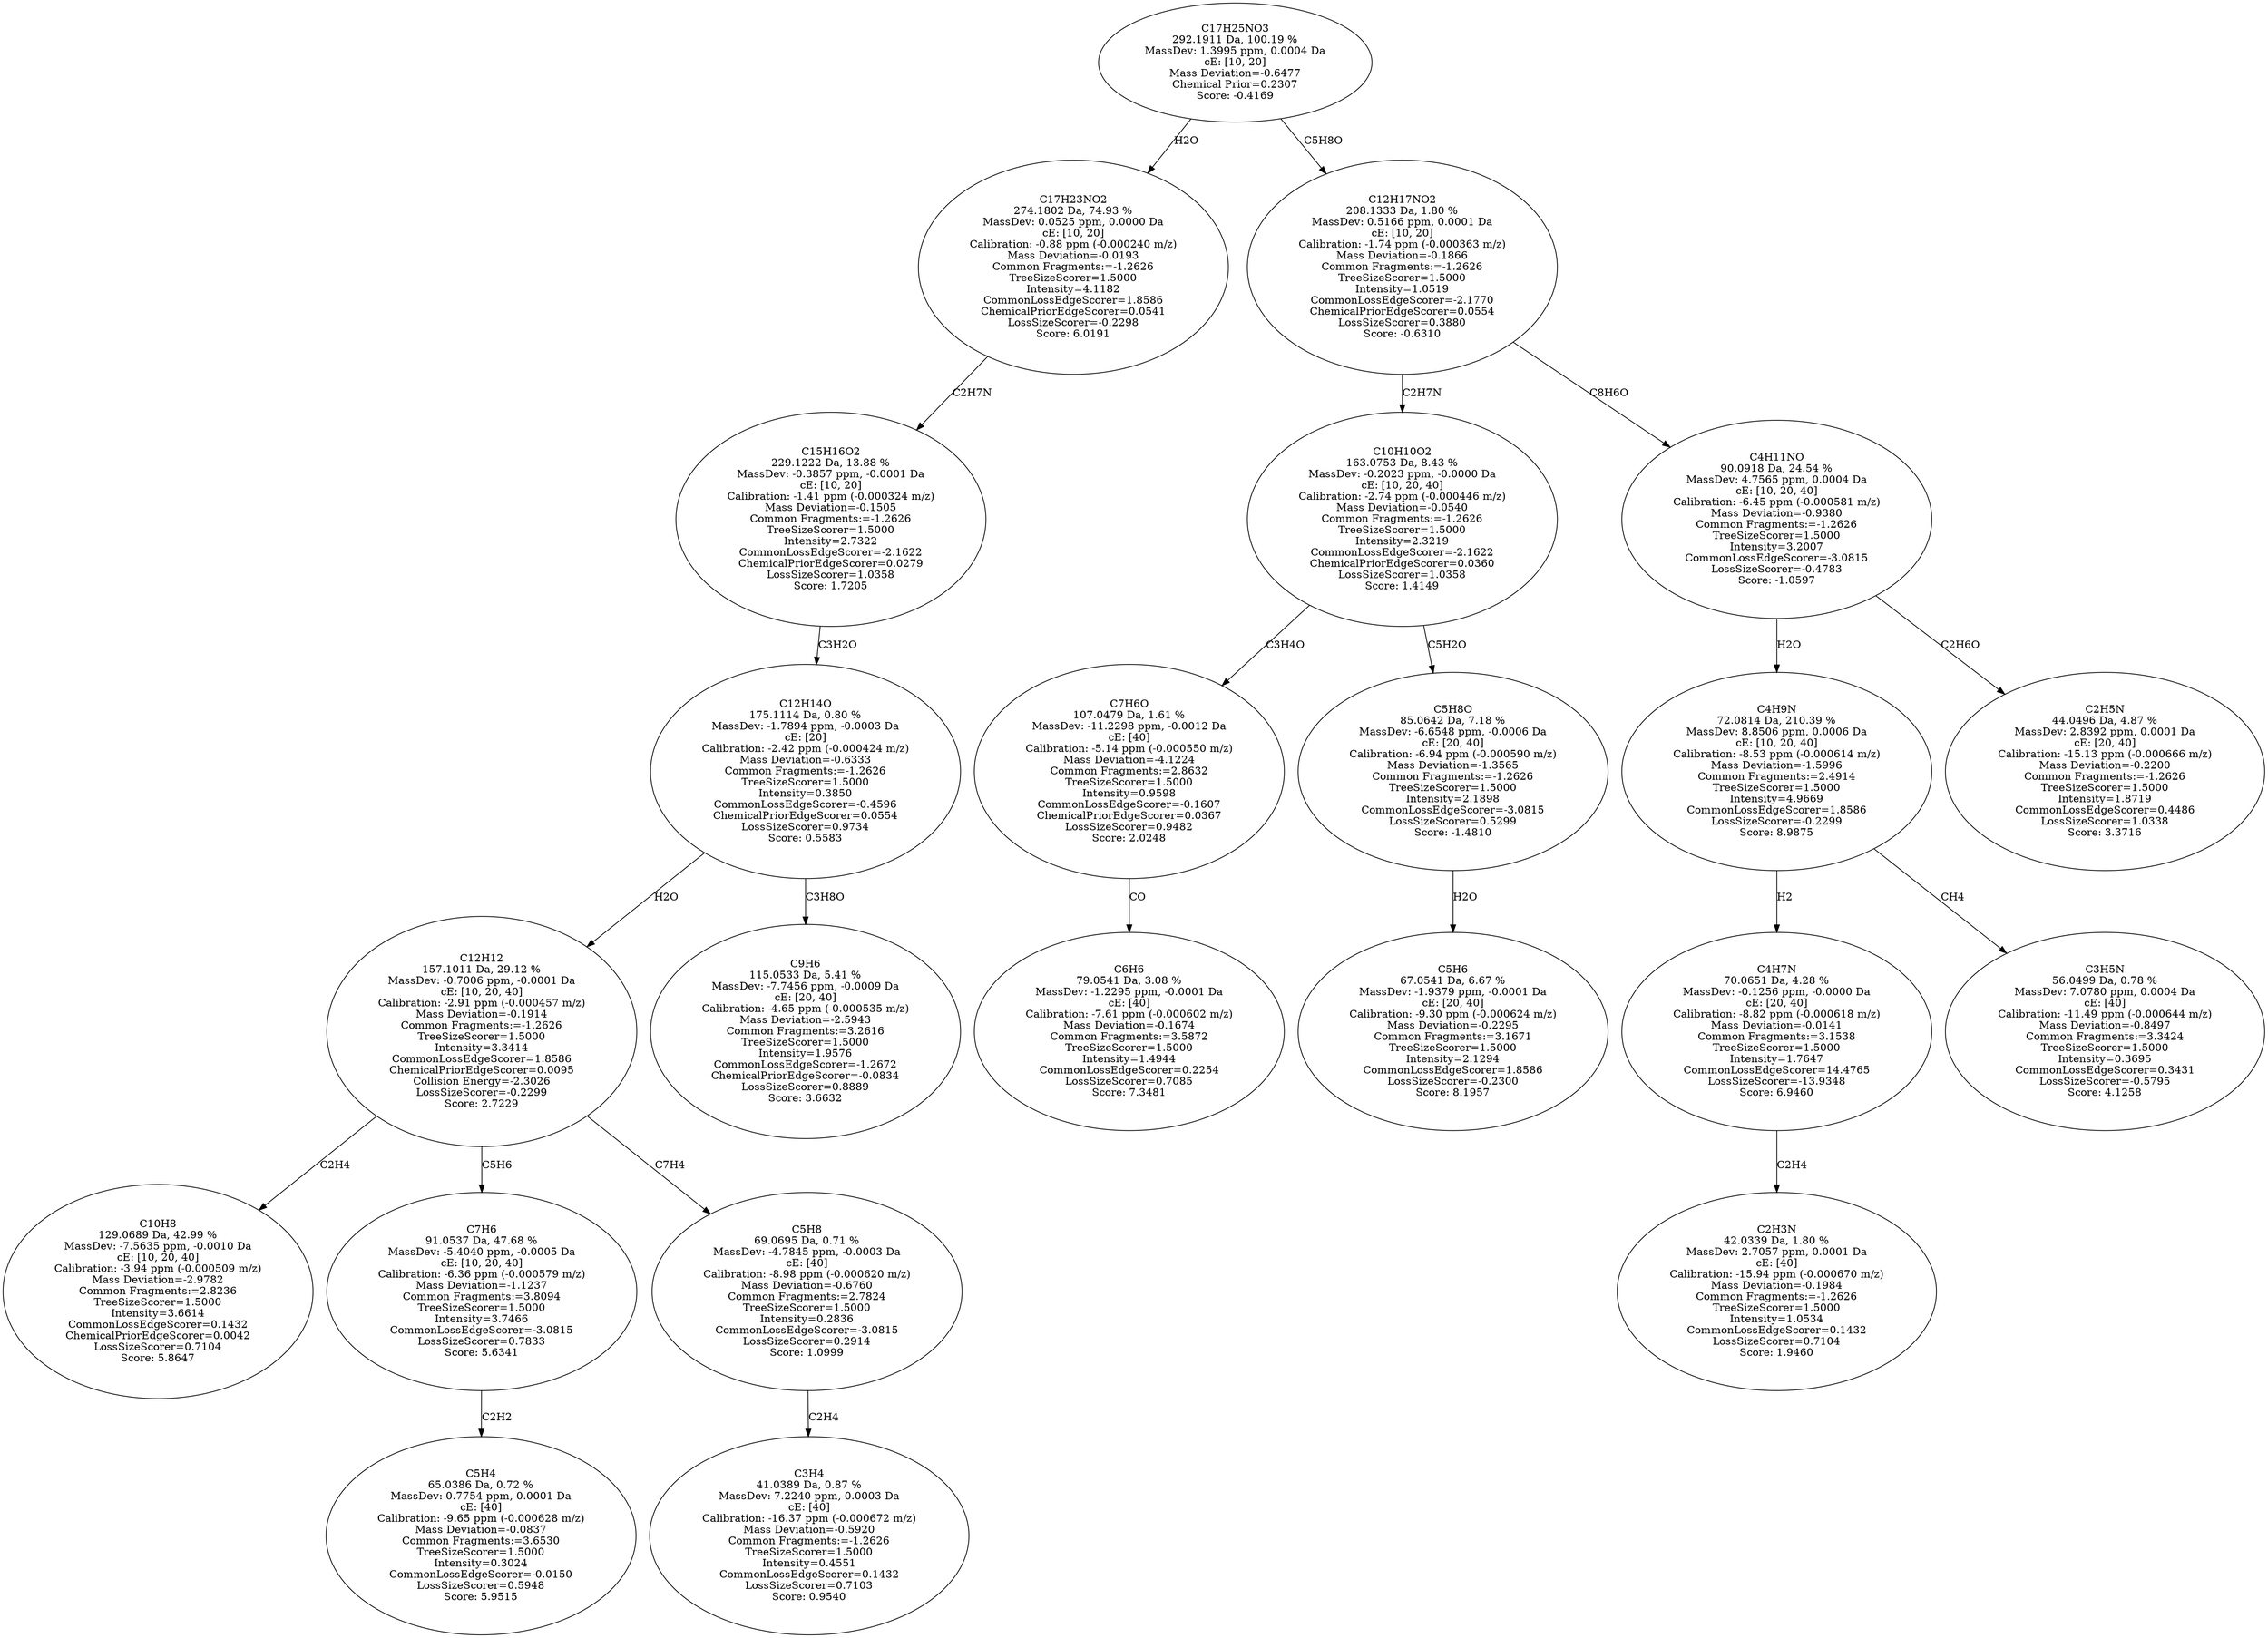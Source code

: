 strict digraph {
v1 [label="C10H8\n129.0689 Da, 42.99 %\nMassDev: -7.5635 ppm, -0.0010 Da\ncE: [10, 20, 40]\nCalibration: -3.94 ppm (-0.000509 m/z)\nMass Deviation=-2.9782\nCommon Fragments:=2.8236\nTreeSizeScorer=1.5000\nIntensity=3.6614\nCommonLossEdgeScorer=0.1432\nChemicalPriorEdgeScorer=0.0042\nLossSizeScorer=0.7104\nScore: 5.8647"];
v2 [label="C5H4\n65.0386 Da, 0.72 %\nMassDev: 0.7754 ppm, 0.0001 Da\ncE: [40]\nCalibration: -9.65 ppm (-0.000628 m/z)\nMass Deviation=-0.0837\nCommon Fragments:=3.6530\nTreeSizeScorer=1.5000\nIntensity=0.3024\nCommonLossEdgeScorer=-0.0150\nLossSizeScorer=0.5948\nScore: 5.9515"];
v3 [label="C7H6\n91.0537 Da, 47.68 %\nMassDev: -5.4040 ppm, -0.0005 Da\ncE: [10, 20, 40]\nCalibration: -6.36 ppm (-0.000579 m/z)\nMass Deviation=-1.1237\nCommon Fragments:=3.8094\nTreeSizeScorer=1.5000\nIntensity=3.7466\nCommonLossEdgeScorer=-3.0815\nLossSizeScorer=0.7833\nScore: 5.6341"];
v4 [label="C3H4\n41.0389 Da, 0.87 %\nMassDev: 7.2240 ppm, 0.0003 Da\ncE: [40]\nCalibration: -16.37 ppm (-0.000672 m/z)\nMass Deviation=-0.5920\nCommon Fragments:=-1.2626\nTreeSizeScorer=1.5000\nIntensity=0.4551\nCommonLossEdgeScorer=0.1432\nLossSizeScorer=0.7103\nScore: 0.9540"];
v5 [label="C5H8\n69.0695 Da, 0.71 %\nMassDev: -4.7845 ppm, -0.0003 Da\ncE: [40]\nCalibration: -8.98 ppm (-0.000620 m/z)\nMass Deviation=-0.6760\nCommon Fragments:=2.7824\nTreeSizeScorer=1.5000\nIntensity=0.2836\nCommonLossEdgeScorer=-3.0815\nLossSizeScorer=0.2914\nScore: 1.0999"];
v6 [label="C12H12\n157.1011 Da, 29.12 %\nMassDev: -0.7006 ppm, -0.0001 Da\ncE: [10, 20, 40]\nCalibration: -2.91 ppm (-0.000457 m/z)\nMass Deviation=-0.1914\nCommon Fragments:=-1.2626\nTreeSizeScorer=1.5000\nIntensity=3.3414\nCommonLossEdgeScorer=1.8586\nChemicalPriorEdgeScorer=0.0095\nCollision Energy=-2.3026\nLossSizeScorer=-0.2299\nScore: 2.7229"];
v7 [label="C9H6\n115.0533 Da, 5.41 %\nMassDev: -7.7456 ppm, -0.0009 Da\ncE: [20, 40]\nCalibration: -4.65 ppm (-0.000535 m/z)\nMass Deviation=-2.5943\nCommon Fragments:=3.2616\nTreeSizeScorer=1.5000\nIntensity=1.9576\nCommonLossEdgeScorer=-1.2672\nChemicalPriorEdgeScorer=-0.0834\nLossSizeScorer=0.8889\nScore: 3.6632"];
v8 [label="C12H14O\n175.1114 Da, 0.80 %\nMassDev: -1.7894 ppm, -0.0003 Da\ncE: [20]\nCalibration: -2.42 ppm (-0.000424 m/z)\nMass Deviation=-0.6333\nCommon Fragments:=-1.2626\nTreeSizeScorer=1.5000\nIntensity=0.3850\nCommonLossEdgeScorer=-0.4596\nChemicalPriorEdgeScorer=0.0554\nLossSizeScorer=0.9734\nScore: 0.5583"];
v9 [label="C15H16O2\n229.1222 Da, 13.88 %\nMassDev: -0.3857 ppm, -0.0001 Da\ncE: [10, 20]\nCalibration: -1.41 ppm (-0.000324 m/z)\nMass Deviation=-0.1505\nCommon Fragments:=-1.2626\nTreeSizeScorer=1.5000\nIntensity=2.7322\nCommonLossEdgeScorer=-2.1622\nChemicalPriorEdgeScorer=0.0279\nLossSizeScorer=1.0358\nScore: 1.7205"];
v10 [label="C17H23NO2\n274.1802 Da, 74.93 %\nMassDev: 0.0525 ppm, 0.0000 Da\ncE: [10, 20]\nCalibration: -0.88 ppm (-0.000240 m/z)\nMass Deviation=-0.0193\nCommon Fragments:=-1.2626\nTreeSizeScorer=1.5000\nIntensity=4.1182\nCommonLossEdgeScorer=1.8586\nChemicalPriorEdgeScorer=0.0541\nLossSizeScorer=-0.2298\nScore: 6.0191"];
v11 [label="C6H6\n79.0541 Da, 3.08 %\nMassDev: -1.2295 ppm, -0.0001 Da\ncE: [40]\nCalibration: -7.61 ppm (-0.000602 m/z)\nMass Deviation=-0.1674\nCommon Fragments:=3.5872\nTreeSizeScorer=1.5000\nIntensity=1.4944\nCommonLossEdgeScorer=0.2254\nLossSizeScorer=0.7085\nScore: 7.3481"];
v12 [label="C7H6O\n107.0479 Da, 1.61 %\nMassDev: -11.2298 ppm, -0.0012 Da\ncE: [40]\nCalibration: -5.14 ppm (-0.000550 m/z)\nMass Deviation=-4.1224\nCommon Fragments:=2.8632\nTreeSizeScorer=1.5000\nIntensity=0.9598\nCommonLossEdgeScorer=-0.1607\nChemicalPriorEdgeScorer=0.0367\nLossSizeScorer=0.9482\nScore: 2.0248"];
v13 [label="C5H6\n67.0541 Da, 6.67 %\nMassDev: -1.9379 ppm, -0.0001 Da\ncE: [20, 40]\nCalibration: -9.30 ppm (-0.000624 m/z)\nMass Deviation=-0.2295\nCommon Fragments:=3.1671\nTreeSizeScorer=1.5000\nIntensity=2.1294\nCommonLossEdgeScorer=1.8586\nLossSizeScorer=-0.2300\nScore: 8.1957"];
v14 [label="C5H8O\n85.0642 Da, 7.18 %\nMassDev: -6.6548 ppm, -0.0006 Da\ncE: [20, 40]\nCalibration: -6.94 ppm (-0.000590 m/z)\nMass Deviation=-1.3565\nCommon Fragments:=-1.2626\nTreeSizeScorer=1.5000\nIntensity=2.1898\nCommonLossEdgeScorer=-3.0815\nLossSizeScorer=0.5299\nScore: -1.4810"];
v15 [label="C10H10O2\n163.0753 Da, 8.43 %\nMassDev: -0.2023 ppm, -0.0000 Da\ncE: [10, 20, 40]\nCalibration: -2.74 ppm (-0.000446 m/z)\nMass Deviation=-0.0540\nCommon Fragments:=-1.2626\nTreeSizeScorer=1.5000\nIntensity=2.3219\nCommonLossEdgeScorer=-2.1622\nChemicalPriorEdgeScorer=0.0360\nLossSizeScorer=1.0358\nScore: 1.4149"];
v16 [label="C2H3N\n42.0339 Da, 1.80 %\nMassDev: 2.7057 ppm, 0.0001 Da\ncE: [40]\nCalibration: -15.94 ppm (-0.000670 m/z)\nMass Deviation=-0.1984\nCommon Fragments:=-1.2626\nTreeSizeScorer=1.5000\nIntensity=1.0534\nCommonLossEdgeScorer=0.1432\nLossSizeScorer=0.7104\nScore: 1.9460"];
v17 [label="C4H7N\n70.0651 Da, 4.28 %\nMassDev: -0.1256 ppm, -0.0000 Da\ncE: [20, 40]\nCalibration: -8.82 ppm (-0.000618 m/z)\nMass Deviation=-0.0141\nCommon Fragments:=3.1538\nTreeSizeScorer=1.5000\nIntensity=1.7647\nCommonLossEdgeScorer=14.4765\nLossSizeScorer=-13.9348\nScore: 6.9460"];
v18 [label="C3H5N\n56.0499 Da, 0.78 %\nMassDev: 7.0780 ppm, 0.0004 Da\ncE: [40]\nCalibration: -11.49 ppm (-0.000644 m/z)\nMass Deviation=-0.8497\nCommon Fragments:=3.3424\nTreeSizeScorer=1.5000\nIntensity=0.3695\nCommonLossEdgeScorer=0.3431\nLossSizeScorer=-0.5795\nScore: 4.1258"];
v19 [label="C4H9N\n72.0814 Da, 210.39 %\nMassDev: 8.8506 ppm, 0.0006 Da\ncE: [10, 20, 40]\nCalibration: -8.53 ppm (-0.000614 m/z)\nMass Deviation=-1.5996\nCommon Fragments:=2.4914\nTreeSizeScorer=1.5000\nIntensity=4.9669\nCommonLossEdgeScorer=1.8586\nLossSizeScorer=-0.2299\nScore: 8.9875"];
v20 [label="C2H5N\n44.0496 Da, 4.87 %\nMassDev: 2.8392 ppm, 0.0001 Da\ncE: [20, 40]\nCalibration: -15.13 ppm (-0.000666 m/z)\nMass Deviation=-0.2200\nCommon Fragments:=-1.2626\nTreeSizeScorer=1.5000\nIntensity=1.8719\nCommonLossEdgeScorer=0.4486\nLossSizeScorer=1.0338\nScore: 3.3716"];
v21 [label="C4H11NO\n90.0918 Da, 24.54 %\nMassDev: 4.7565 ppm, 0.0004 Da\ncE: [10, 20, 40]\nCalibration: -6.45 ppm (-0.000581 m/z)\nMass Deviation=-0.9380\nCommon Fragments:=-1.2626\nTreeSizeScorer=1.5000\nIntensity=3.2007\nCommonLossEdgeScorer=-3.0815\nLossSizeScorer=-0.4783\nScore: -1.0597"];
v22 [label="C12H17NO2\n208.1333 Da, 1.80 %\nMassDev: 0.5166 ppm, 0.0001 Da\ncE: [10, 20]\nCalibration: -1.74 ppm (-0.000363 m/z)\nMass Deviation=-0.1866\nCommon Fragments:=-1.2626\nTreeSizeScorer=1.5000\nIntensity=1.0519\nCommonLossEdgeScorer=-2.1770\nChemicalPriorEdgeScorer=0.0554\nLossSizeScorer=0.3880\nScore: -0.6310"];
v23 [label="C17H25NO3\n292.1911 Da, 100.19 %\nMassDev: 1.3995 ppm, 0.0004 Da\ncE: [10, 20]\nMass Deviation=-0.6477\nChemical Prior=0.2307\nScore: -0.4169"];
v6 -> v1 [label="C2H4"];
v3 -> v2 [label="C2H2"];
v6 -> v3 [label="C5H6"];
v5 -> v4 [label="C2H4"];
v6 -> v5 [label="C7H4"];
v8 -> v6 [label="H2O"];
v8 -> v7 [label="C3H8O"];
v9 -> v8 [label="C3H2O"];
v10 -> v9 [label="C2H7N"];
v23 -> v10 [label="H2O"];
v12 -> v11 [label="CO"];
v15 -> v12 [label="C3H4O"];
v14 -> v13 [label="H2O"];
v15 -> v14 [label="C5H2O"];
v22 -> v15 [label="C2H7N"];
v17 -> v16 [label="C2H4"];
v19 -> v17 [label="H2"];
v19 -> v18 [label="CH4"];
v21 -> v19 [label="H2O"];
v21 -> v20 [label="C2H6O"];
v22 -> v21 [label="C8H6O"];
v23 -> v22 [label="C5H8O"];
}
